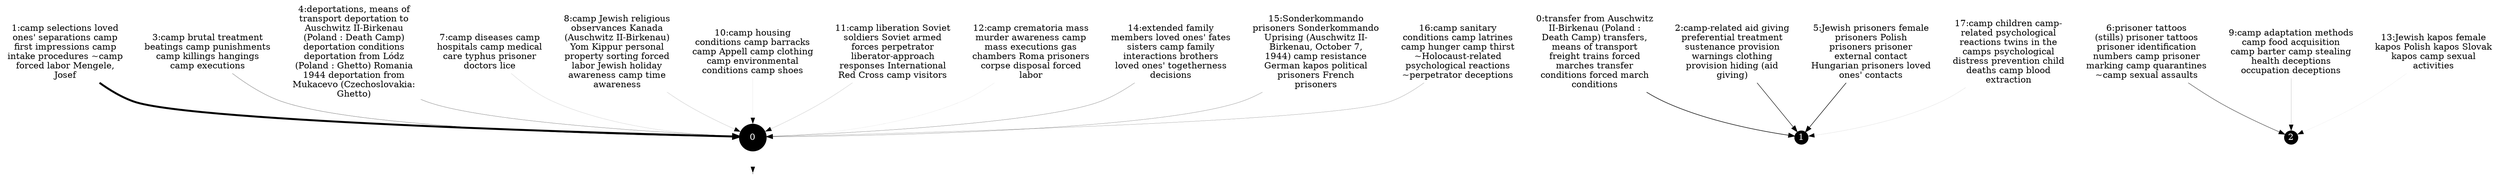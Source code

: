 strict digraph {
	node [shape=point];
	n1_0 -> n2_0 [penwidth=0.00];
	n0_0 -> n1_1 [penwidth=0.84];
	n0_1 -> n1_0 [penwidth=3.09];
	n0_2 -> n1_1 [penwidth=0.72];
	n0_3 -> n1_0 [penwidth=0.30];
	n0_4 -> n1_0 [penwidth=0.27];
	n0_5 -> n1_1 [penwidth=0.80];
	n0_6 -> n1_2 [penwidth=0.51];
	n0_7 -> n1_0 [penwidth=0.09];
	n0_8 -> n1_0 [penwidth=0.12];
	n0_9 -> n1_2 [penwidth=0.14];
	n0_10 -> n1_0 [penwidth=0.05];
	n0_11 -> n1_0 [penwidth=0.11];
	n0_12 -> n1_0 [penwidth=0.04];
	n0_13 -> n1_2 [penwidth=0.03];
	n0_14 -> n1_0 [penwidth=0.24];
	n0_15 -> n1_0 [penwidth=0.22];
	n0_16 -> n1_0 [penwidth=0.18];
	n0_17 -> n1_1 [penwidth=0.06];
	n1_0 [shape=circle,margin="0,0",style=filled,fillcolor=black,fontcolor=white,height=0.60,label="0"]
	n0_0 [label="0:transfer from Auschwitz
II-Birkenau (Poland :
Death Camp) transfers,
means of transport
freight trains forced
marches transfer
conditions forced march
conditions",shape=none,fontcolor="black"]
	n0_1 [label="1:camp selections loved
ones' separations camp
first impressions camp
intake procedures ~camp
forced labor Mengele,
Josef",shape=none,fontcolor="black"]
	n0_2 [label="2:camp-related aid giving
preferential treatment
sustenance provision
warnings clothing
provision hiding (aid
giving)",shape=none,fontcolor="black"]
	n0_3 [label="3:camp brutal treatment
beatings camp punishments
camp killings hangings
camp executions",shape=none,fontcolor="black"]
	n0_4 [label="4:deportations, means of
transport deportation to
Auschwitz II-Birkenau
(Poland : Death Camp)
deportation conditions
deportation from Lódz
(Poland : Ghetto) Romania
1944 deportation from
Mukacevo (Czechoslovakia:
Ghetto)",shape=none,fontcolor="black"]
	n0_5 [label="5:Jewish prisoners female
prisoners Polish
prisoners prisoner
external contact
Hungarian prisoners loved
ones' contacts",shape=none,fontcolor="black"]
	n0_6 [label="6:prisoner tattoos
(stills) prisoner tattoos
prisoner identification
numbers camp prisoner
marking camp quarantines
~camp sexual assaults",shape=none,fontcolor="black"]
	n0_7 [label="7:camp diseases camp
hospitals camp medical
care typhus prisoner
doctors lice",shape=none,fontcolor="black"]
	n0_8 [label="8:camp Jewish religious
observances Kanada
(Auschwitz II-Birkenau)
Yom Kippur personal
property sorting forced
labor Jewish holiday
awareness camp time
awareness",shape=none,fontcolor="black"]
	n0_9 [label="9:camp adaptation methods
camp food acquisition
camp barter camp stealing
health deceptions
occupation deceptions",shape=none,fontcolor="black"]
	n0_10 [label="10:camp housing
conditions camp barracks
camp Appell camp clothing
camp environmental
conditions camp shoes",shape=none,fontcolor="black"]
	n0_11 [label="11:camp liberation Soviet
soldiers Soviet armed
forces perpetrator
liberator-approach
responses International
Red Cross camp visitors",shape=none,fontcolor="black"]
	n0_12 [label="12:camp crematoria mass
murder awareness camp
mass executions gas
chambers Roma prisoners
corpse disposal forced
labor",shape=none,fontcolor="black"]
	n0_13 [label="13:Jewish kapos female
kapos Polish kapos Slovak
kapos camp sexual
activities",shape=none,fontcolor="black"]
	n0_14 [label="14:extended family
members loved ones' fates
sisters camp family
interactions brothers
loved ones' togetherness
decisions",shape=none,fontcolor="black"]
	n0_15 [label="15:Sonderkommando
prisoners Sonderkommando
Uprising (Auschwitz II-
Birkenau, October 7,
1944) camp resistance
German kapos political
prisoners French
prisoners",shape=none,fontcolor="black"]
	n0_16 [label="16:camp sanitary
conditions camp latrines
camp hunger camp thirst
~Holocaust-related
psychological reactions
~perpetrator deceptions",shape=none,fontcolor="black"]
	n0_17 [label="17:camp children camp-
related psychological
reactions twins in the
camps psychological
distress prevention child
deaths camp blood
extraction",shape=none,fontcolor="black"]
	n1_1 [shape=circle,margin="0,0",style=filled,fillcolor=black,fontcolor=white,height=0.23,label="1"]
	n1_2 [shape=circle,margin="0,0",style=filled,fillcolor=black,fontcolor=white,height=0.01,label="2"]
	n2_0 [shape=point,height=0.00]
}